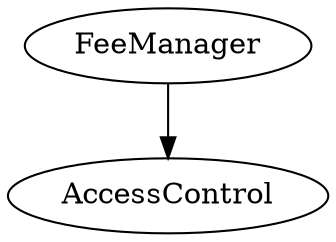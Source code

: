 digraph G {
  graph [ ratio = "auto", page = "40" ];
  "FeeManager";
  "AccessControl";
  "FeeManager" -> "AccessControl";
}

